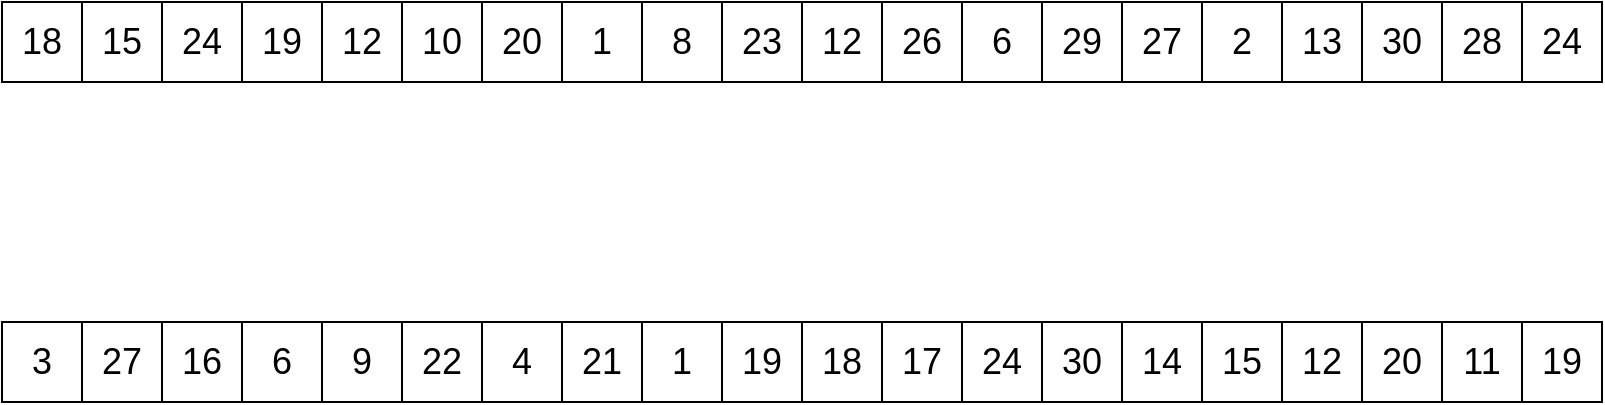 <mxfile version="14.7.2" type="github">
  <diagram id="j0WvEA7-wvlGlDzOGSA8" name="Page-1">
    <mxGraphModel dx="269" dy="537" grid="1" gridSize="10" guides="1" tooltips="1" connect="1" arrows="1" fold="1" page="1" pageScale="1" pageWidth="850" pageHeight="1100" math="0" shadow="0">
      <root>
        <mxCell id="0" />
        <mxCell id="1" parent="0" />
        <mxCell id="sPwfOfGDyJVNLyl3Wog5-1" value="3" style="rounded=0;whiteSpace=wrap;html=1;fontSize=18;fontStyle=0" parent="1" vertex="1">
          <mxGeometry x="20" y="200" width="40" height="40" as="geometry" />
        </mxCell>
        <mxCell id="sPwfOfGDyJVNLyl3Wog5-2" value="27" style="rounded=0;whiteSpace=wrap;html=1;fontSize=18;" parent="1" vertex="1">
          <mxGeometry x="60" y="200" width="40" height="40" as="geometry" />
        </mxCell>
        <mxCell id="sPwfOfGDyJVNLyl3Wog5-3" value="16" style="rounded=0;whiteSpace=wrap;html=1;fontSize=18;" parent="1" vertex="1">
          <mxGeometry x="100" y="200" width="40" height="40" as="geometry" />
        </mxCell>
        <mxCell id="sPwfOfGDyJVNLyl3Wog5-4" value="6" style="rounded=0;whiteSpace=wrap;html=1;fontSize=18;" parent="1" vertex="1">
          <mxGeometry x="140" y="200" width="40" height="40" as="geometry" />
        </mxCell>
        <mxCell id="sPwfOfGDyJVNLyl3Wog5-5" value="9" style="rounded=0;whiteSpace=wrap;html=1;fontSize=18;" parent="1" vertex="1">
          <mxGeometry x="180" y="200" width="40" height="40" as="geometry" />
        </mxCell>
        <mxCell id="sPwfOfGDyJVNLyl3Wog5-7" value="22" style="rounded=0;whiteSpace=wrap;html=1;fontSize=18;" parent="1" vertex="1">
          <mxGeometry x="220" y="200" width="40" height="40" as="geometry" />
        </mxCell>
        <mxCell id="sPwfOfGDyJVNLyl3Wog5-8" value="4" style="rounded=0;whiteSpace=wrap;html=1;fontSize=18;" parent="1" vertex="1">
          <mxGeometry x="260" y="200" width="40" height="40" as="geometry" />
        </mxCell>
        <mxCell id="sPwfOfGDyJVNLyl3Wog5-9" value="21" style="rounded=0;whiteSpace=wrap;html=1;fontSize=18;" parent="1" vertex="1">
          <mxGeometry x="300" y="200" width="40" height="40" as="geometry" />
        </mxCell>
        <mxCell id="sPwfOfGDyJVNLyl3Wog5-10" value="1" style="rounded=0;whiteSpace=wrap;html=1;fontSize=18;" parent="1" vertex="1">
          <mxGeometry x="340" y="200" width="40" height="40" as="geometry" />
        </mxCell>
        <mxCell id="sPwfOfGDyJVNLyl3Wog5-11" value="19" style="rounded=0;whiteSpace=wrap;html=1;fontSize=18;" parent="1" vertex="1">
          <mxGeometry x="380" y="200" width="40" height="40" as="geometry" />
        </mxCell>
        <mxCell id="sPwfOfGDyJVNLyl3Wog5-12" value="18" style="rounded=0;whiteSpace=wrap;html=1;fontSize=18;" parent="1" vertex="1">
          <mxGeometry x="420" y="200" width="40" height="40" as="geometry" />
        </mxCell>
        <mxCell id="sPwfOfGDyJVNLyl3Wog5-13" value="17" style="rounded=0;whiteSpace=wrap;html=1;fontSize=18;" parent="1" vertex="1">
          <mxGeometry x="460" y="200" width="40" height="40" as="geometry" />
        </mxCell>
        <mxCell id="sPwfOfGDyJVNLyl3Wog5-14" value="24" style="rounded=0;whiteSpace=wrap;html=1;fontSize=18;" parent="1" vertex="1">
          <mxGeometry x="500" y="200" width="40" height="40" as="geometry" />
        </mxCell>
        <mxCell id="sPwfOfGDyJVNLyl3Wog5-15" value="30" style="rounded=0;whiteSpace=wrap;html=1;fontSize=18;" parent="1" vertex="1">
          <mxGeometry x="540" y="200" width="40" height="40" as="geometry" />
        </mxCell>
        <mxCell id="sPwfOfGDyJVNLyl3Wog5-16" value="14" style="rounded=0;whiteSpace=wrap;html=1;fontSize=18;" parent="1" vertex="1">
          <mxGeometry x="580" y="200" width="40" height="40" as="geometry" />
        </mxCell>
        <mxCell id="sPwfOfGDyJVNLyl3Wog5-17" value="15" style="rounded=0;whiteSpace=wrap;html=1;fontSize=18;" parent="1" vertex="1">
          <mxGeometry x="620" y="200" width="40" height="40" as="geometry" />
        </mxCell>
        <mxCell id="sPwfOfGDyJVNLyl3Wog5-18" value="12" style="rounded=0;whiteSpace=wrap;html=1;fontSize=18;" parent="1" vertex="1">
          <mxGeometry x="660" y="200" width="40" height="40" as="geometry" />
        </mxCell>
        <mxCell id="sPwfOfGDyJVNLyl3Wog5-19" value="20" style="rounded=0;whiteSpace=wrap;html=1;fontSize=18;" parent="1" vertex="1">
          <mxGeometry x="700" y="200" width="40" height="40" as="geometry" />
        </mxCell>
        <mxCell id="sPwfOfGDyJVNLyl3Wog5-20" value="11" style="rounded=0;whiteSpace=wrap;html=1;fontSize=18;" parent="1" vertex="1">
          <mxGeometry x="740" y="200" width="40" height="40" as="geometry" />
        </mxCell>
        <mxCell id="sPwfOfGDyJVNLyl3Wog5-21" value="19" style="rounded=0;whiteSpace=wrap;html=1;fontSize=18;" parent="1" vertex="1">
          <mxGeometry x="780" y="200" width="40" height="40" as="geometry" />
        </mxCell>
        <mxCell id="sPwfOfGDyJVNLyl3Wog5-22" value="18" style="rounded=0;whiteSpace=wrap;html=1;fontSize=18;fontStyle=0" parent="1" vertex="1">
          <mxGeometry x="20" y="40" width="40" height="40" as="geometry" />
        </mxCell>
        <mxCell id="sPwfOfGDyJVNLyl3Wog5-23" value="15" style="rounded=0;whiteSpace=wrap;html=1;fontSize=18;" parent="1" vertex="1">
          <mxGeometry x="60" y="40" width="40" height="40" as="geometry" />
        </mxCell>
        <mxCell id="sPwfOfGDyJVNLyl3Wog5-24" value="24" style="rounded=0;whiteSpace=wrap;html=1;fontSize=18;" parent="1" vertex="1">
          <mxGeometry x="100" y="40" width="40" height="40" as="geometry" />
        </mxCell>
        <mxCell id="sPwfOfGDyJVNLyl3Wog5-25" value="19" style="rounded=0;whiteSpace=wrap;html=1;fontSize=18;" parent="1" vertex="1">
          <mxGeometry x="140" y="40" width="40" height="40" as="geometry" />
        </mxCell>
        <mxCell id="sPwfOfGDyJVNLyl3Wog5-26" value="12" style="rounded=0;whiteSpace=wrap;html=1;fontSize=18;" parent="1" vertex="1">
          <mxGeometry x="180" y="40" width="40" height="40" as="geometry" />
        </mxCell>
        <mxCell id="sPwfOfGDyJVNLyl3Wog5-27" value="10" style="rounded=0;whiteSpace=wrap;html=1;fontSize=18;" parent="1" vertex="1">
          <mxGeometry x="220" y="40" width="40" height="40" as="geometry" />
        </mxCell>
        <mxCell id="sPwfOfGDyJVNLyl3Wog5-28" value="20" style="rounded=0;whiteSpace=wrap;html=1;fontSize=18;" parent="1" vertex="1">
          <mxGeometry x="260" y="40" width="40" height="40" as="geometry" />
        </mxCell>
        <mxCell id="sPwfOfGDyJVNLyl3Wog5-29" value="1" style="rounded=0;whiteSpace=wrap;html=1;fontSize=18;" parent="1" vertex="1">
          <mxGeometry x="300" y="40" width="40" height="40" as="geometry" />
        </mxCell>
        <mxCell id="sPwfOfGDyJVNLyl3Wog5-30" value="8" style="rounded=0;whiteSpace=wrap;html=1;fontSize=18;" parent="1" vertex="1">
          <mxGeometry x="340" y="40" width="40" height="40" as="geometry" />
        </mxCell>
        <mxCell id="sPwfOfGDyJVNLyl3Wog5-31" value="23" style="rounded=0;whiteSpace=wrap;html=1;fontSize=18;" parent="1" vertex="1">
          <mxGeometry x="380" y="40" width="40" height="40" as="geometry" />
        </mxCell>
        <mxCell id="sPwfOfGDyJVNLyl3Wog5-32" value="12" style="rounded=0;whiteSpace=wrap;html=1;fontSize=18;" parent="1" vertex="1">
          <mxGeometry x="420" y="40" width="40" height="40" as="geometry" />
        </mxCell>
        <mxCell id="sPwfOfGDyJVNLyl3Wog5-33" value="26" style="rounded=0;whiteSpace=wrap;html=1;fontSize=18;" parent="1" vertex="1">
          <mxGeometry x="460" y="40" width="40" height="40" as="geometry" />
        </mxCell>
        <mxCell id="sPwfOfGDyJVNLyl3Wog5-34" value="6" style="rounded=0;whiteSpace=wrap;html=1;fontSize=18;" parent="1" vertex="1">
          <mxGeometry x="500" y="40" width="40" height="40" as="geometry" />
        </mxCell>
        <mxCell id="sPwfOfGDyJVNLyl3Wog5-35" value="29" style="rounded=0;whiteSpace=wrap;html=1;fontSize=18;" parent="1" vertex="1">
          <mxGeometry x="540" y="40" width="40" height="40" as="geometry" />
        </mxCell>
        <mxCell id="sPwfOfGDyJVNLyl3Wog5-36" value="27" style="rounded=0;whiteSpace=wrap;html=1;fontSize=18;" parent="1" vertex="1">
          <mxGeometry x="580" y="40" width="40" height="40" as="geometry" />
        </mxCell>
        <mxCell id="sPwfOfGDyJVNLyl3Wog5-37" value="2" style="rounded=0;whiteSpace=wrap;html=1;fontSize=18;" parent="1" vertex="1">
          <mxGeometry x="620" y="40" width="40" height="40" as="geometry" />
        </mxCell>
        <mxCell id="sPwfOfGDyJVNLyl3Wog5-38" value="13" style="rounded=0;whiteSpace=wrap;html=1;fontSize=18;" parent="1" vertex="1">
          <mxGeometry x="660" y="40" width="40" height="40" as="geometry" />
        </mxCell>
        <mxCell id="sPwfOfGDyJVNLyl3Wog5-39" value="30" style="rounded=0;whiteSpace=wrap;html=1;fontSize=18;" parent="1" vertex="1">
          <mxGeometry x="700" y="40" width="40" height="40" as="geometry" />
        </mxCell>
        <mxCell id="sPwfOfGDyJVNLyl3Wog5-40" value="28" style="rounded=0;whiteSpace=wrap;html=1;fontSize=18;" parent="1" vertex="1">
          <mxGeometry x="740" y="40" width="40" height="40" as="geometry" />
        </mxCell>
        <mxCell id="sPwfOfGDyJVNLyl3Wog5-41" value="24" style="rounded=0;whiteSpace=wrap;html=1;fontSize=18;" parent="1" vertex="1">
          <mxGeometry x="780" y="40" width="40" height="40" as="geometry" />
        </mxCell>
      </root>
    </mxGraphModel>
  </diagram>
</mxfile>

